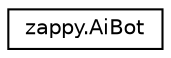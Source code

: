digraph "Graphical Class Hierarchy"
{
 // LATEX_PDF_SIZE
  edge [fontname="Helvetica",fontsize="10",labelfontname="Helvetica",labelfontsize="10"];
  node [fontname="Helvetica",fontsize="10",shape=record];
  rankdir="LR";
  Node0 [label="zappy.AiBot",height=0.2,width=0.4,color="black", fillcolor="white", style="filled",URL="$classzappy_1_1AiBot.html",tooltip=" "];
}
